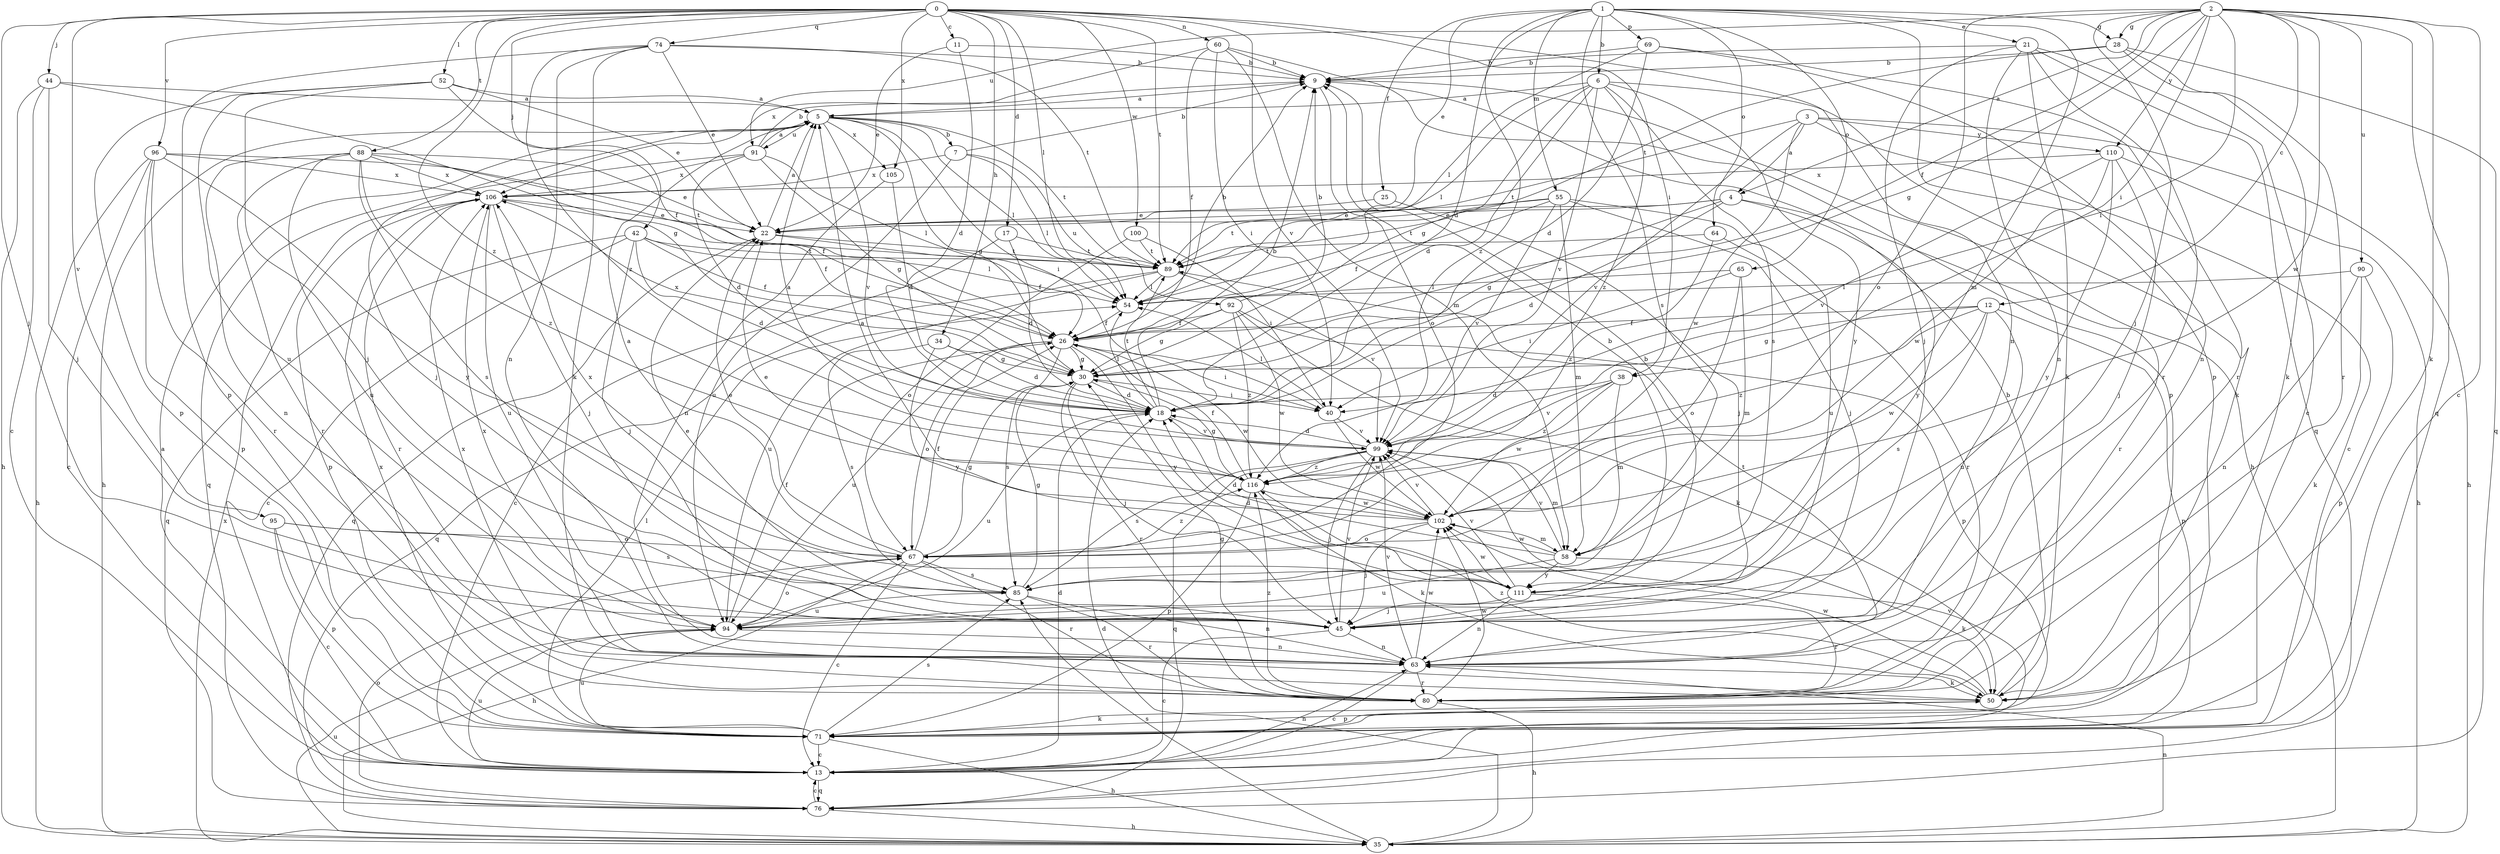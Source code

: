 strict digraph  {
0;
1;
2;
3;
4;
5;
6;
7;
9;
11;
12;
13;
17;
18;
21;
22;
25;
26;
28;
30;
34;
35;
38;
40;
42;
44;
45;
50;
52;
54;
55;
58;
60;
63;
64;
65;
67;
69;
71;
74;
76;
80;
85;
88;
89;
90;
91;
92;
94;
95;
96;
99;
100;
102;
105;
106;
110;
111;
116;
0 -> 11  [label=c];
0 -> 17  [label=d];
0 -> 34  [label=h];
0 -> 38  [label=i];
0 -> 42  [label=j];
0 -> 44  [label=j];
0 -> 45  [label=j];
0 -> 52  [label=l];
0 -> 54  [label=l];
0 -> 60  [label=n];
0 -> 63  [label=n];
0 -> 74  [label=q];
0 -> 88  [label=t];
0 -> 89  [label=t];
0 -> 95  [label=v];
0 -> 96  [label=v];
0 -> 99  [label=v];
0 -> 100  [label=w];
0 -> 105  [label=x];
0 -> 116  [label=z];
1 -> 6  [label=b];
1 -> 18  [label=d];
1 -> 21  [label=e];
1 -> 22  [label=e];
1 -> 25  [label=f];
1 -> 28  [label=g];
1 -> 55  [label=m];
1 -> 58  [label=m];
1 -> 64  [label=o];
1 -> 65  [label=o];
1 -> 69  [label=p];
1 -> 71  [label=p];
1 -> 85  [label=s];
1 -> 116  [label=z];
2 -> 4  [label=a];
2 -> 12  [label=c];
2 -> 13  [label=c];
2 -> 26  [label=f];
2 -> 28  [label=g];
2 -> 30  [label=g];
2 -> 38  [label=i];
2 -> 40  [label=i];
2 -> 45  [label=j];
2 -> 50  [label=k];
2 -> 67  [label=o];
2 -> 76  [label=q];
2 -> 90  [label=u];
2 -> 91  [label=u];
2 -> 102  [label=w];
2 -> 110  [label=y];
3 -> 4  [label=a];
3 -> 13  [label=c];
3 -> 35  [label=h];
3 -> 89  [label=t];
3 -> 99  [label=v];
3 -> 102  [label=w];
3 -> 110  [label=y];
4 -> 18  [label=d];
4 -> 22  [label=e];
4 -> 30  [label=g];
4 -> 80  [label=r];
4 -> 89  [label=t];
4 -> 111  [label=y];
5 -> 7  [label=b];
5 -> 30  [label=g];
5 -> 35  [label=h];
5 -> 40  [label=i];
5 -> 45  [label=j];
5 -> 54  [label=l];
5 -> 89  [label=t];
5 -> 91  [label=u];
5 -> 99  [label=v];
5 -> 105  [label=x];
6 -> 5  [label=a];
6 -> 18  [label=d];
6 -> 30  [label=g];
6 -> 50  [label=k];
6 -> 54  [label=l];
6 -> 85  [label=s];
6 -> 99  [label=v];
6 -> 111  [label=y];
6 -> 116  [label=z];
7 -> 9  [label=b];
7 -> 54  [label=l];
7 -> 92  [label=u];
7 -> 94  [label=u];
7 -> 106  [label=x];
9 -> 5  [label=a];
9 -> 35  [label=h];
9 -> 67  [label=o];
11 -> 9  [label=b];
11 -> 18  [label=d];
11 -> 22  [label=e];
12 -> 26  [label=f];
12 -> 30  [label=g];
12 -> 71  [label=p];
12 -> 85  [label=s];
12 -> 94  [label=u];
12 -> 102  [label=w];
12 -> 116  [label=z];
13 -> 5  [label=a];
13 -> 18  [label=d];
13 -> 63  [label=n];
13 -> 76  [label=q];
13 -> 94  [label=u];
13 -> 99  [label=v];
17 -> 13  [label=c];
17 -> 18  [label=d];
17 -> 89  [label=t];
18 -> 9  [label=b];
18 -> 54  [label=l];
18 -> 89  [label=t];
18 -> 94  [label=u];
18 -> 99  [label=v];
21 -> 9  [label=b];
21 -> 13  [label=c];
21 -> 45  [label=j];
21 -> 50  [label=k];
21 -> 63  [label=n];
21 -> 76  [label=q];
21 -> 80  [label=r];
22 -> 5  [label=a];
22 -> 26  [label=f];
22 -> 76  [label=q];
22 -> 89  [label=t];
25 -> 22  [label=e];
25 -> 45  [label=j];
26 -> 30  [label=g];
26 -> 40  [label=i];
26 -> 67  [label=o];
26 -> 85  [label=s];
26 -> 94  [label=u];
26 -> 102  [label=w];
26 -> 111  [label=y];
28 -> 9  [label=b];
28 -> 50  [label=k];
28 -> 76  [label=q];
28 -> 80  [label=r];
28 -> 89  [label=t];
30 -> 18  [label=d];
30 -> 40  [label=i];
30 -> 45  [label=j];
30 -> 80  [label=r];
30 -> 106  [label=x];
34 -> 18  [label=d];
34 -> 30  [label=g];
34 -> 85  [label=s];
34 -> 111  [label=y];
35 -> 18  [label=d];
35 -> 63  [label=n];
35 -> 85  [label=s];
35 -> 94  [label=u];
35 -> 106  [label=x];
38 -> 18  [label=d];
38 -> 58  [label=m];
38 -> 99  [label=v];
38 -> 102  [label=w];
38 -> 116  [label=z];
40 -> 54  [label=l];
40 -> 99  [label=v];
40 -> 102  [label=w];
42 -> 13  [label=c];
42 -> 18  [label=d];
42 -> 26  [label=f];
42 -> 45  [label=j];
42 -> 54  [label=l];
42 -> 76  [label=q];
42 -> 89  [label=t];
44 -> 5  [label=a];
44 -> 13  [label=c];
44 -> 30  [label=g];
44 -> 35  [label=h];
44 -> 45  [label=j];
45 -> 9  [label=b];
45 -> 13  [label=c];
45 -> 22  [label=e];
45 -> 63  [label=n];
45 -> 99  [label=v];
50 -> 9  [label=b];
50 -> 71  [label=p];
50 -> 102  [label=w];
50 -> 106  [label=x];
50 -> 116  [label=z];
52 -> 5  [label=a];
52 -> 22  [label=e];
52 -> 26  [label=f];
52 -> 45  [label=j];
52 -> 71  [label=p];
52 -> 94  [label=u];
54 -> 9  [label=b];
54 -> 26  [label=f];
55 -> 22  [label=e];
55 -> 26  [label=f];
55 -> 45  [label=j];
55 -> 58  [label=m];
55 -> 89  [label=t];
55 -> 94  [label=u];
55 -> 99  [label=v];
58 -> 18  [label=d];
58 -> 50  [label=k];
58 -> 94  [label=u];
58 -> 99  [label=v];
58 -> 102  [label=w];
58 -> 111  [label=y];
60 -> 9  [label=b];
60 -> 26  [label=f];
60 -> 40  [label=i];
60 -> 58  [label=m];
60 -> 71  [label=p];
60 -> 106  [label=x];
63 -> 13  [label=c];
63 -> 50  [label=k];
63 -> 80  [label=r];
63 -> 89  [label=t];
63 -> 99  [label=v];
63 -> 102  [label=w];
63 -> 106  [label=x];
64 -> 80  [label=r];
64 -> 89  [label=t];
64 -> 116  [label=z];
65 -> 40  [label=i];
65 -> 54  [label=l];
65 -> 58  [label=m];
65 -> 67  [label=o];
67 -> 5  [label=a];
67 -> 13  [label=c];
67 -> 22  [label=e];
67 -> 26  [label=f];
67 -> 30  [label=g];
67 -> 35  [label=h];
67 -> 80  [label=r];
67 -> 85  [label=s];
67 -> 106  [label=x];
67 -> 116  [label=z];
69 -> 9  [label=b];
69 -> 18  [label=d];
69 -> 54  [label=l];
69 -> 63  [label=n];
69 -> 80  [label=r];
71 -> 13  [label=c];
71 -> 35  [label=h];
71 -> 50  [label=k];
71 -> 54  [label=l];
71 -> 85  [label=s];
71 -> 94  [label=u];
71 -> 106  [label=x];
74 -> 9  [label=b];
74 -> 22  [label=e];
74 -> 50  [label=k];
74 -> 63  [label=n];
74 -> 71  [label=p];
74 -> 89  [label=t];
74 -> 116  [label=z];
76 -> 13  [label=c];
76 -> 35  [label=h];
76 -> 67  [label=o];
80 -> 30  [label=g];
80 -> 35  [label=h];
80 -> 102  [label=w];
80 -> 116  [label=z];
85 -> 30  [label=g];
85 -> 63  [label=n];
85 -> 80  [label=r];
85 -> 94  [label=u];
88 -> 22  [label=e];
88 -> 26  [label=f];
88 -> 63  [label=n];
88 -> 80  [label=r];
88 -> 85  [label=s];
88 -> 94  [label=u];
88 -> 106  [label=x];
88 -> 116  [label=z];
89 -> 54  [label=l];
89 -> 76  [label=q];
89 -> 94  [label=u];
89 -> 99  [label=v];
90 -> 50  [label=k];
90 -> 54  [label=l];
90 -> 63  [label=n];
90 -> 71  [label=p];
91 -> 5  [label=a];
91 -> 9  [label=b];
91 -> 18  [label=d];
91 -> 30  [label=g];
91 -> 54  [label=l];
91 -> 76  [label=q];
91 -> 106  [label=x];
92 -> 9  [label=b];
92 -> 26  [label=f];
92 -> 30  [label=g];
92 -> 50  [label=k];
92 -> 71  [label=p];
92 -> 102  [label=w];
92 -> 116  [label=z];
94 -> 26  [label=f];
94 -> 63  [label=n];
94 -> 67  [label=o];
95 -> 13  [label=c];
95 -> 67  [label=o];
95 -> 71  [label=p];
95 -> 85  [label=s];
96 -> 13  [label=c];
96 -> 35  [label=h];
96 -> 71  [label=p];
96 -> 80  [label=r];
96 -> 89  [label=t];
96 -> 106  [label=x];
96 -> 111  [label=y];
99 -> 5  [label=a];
99 -> 18  [label=d];
99 -> 45  [label=j];
99 -> 58  [label=m];
99 -> 76  [label=q];
99 -> 85  [label=s];
99 -> 116  [label=z];
100 -> 40  [label=i];
100 -> 67  [label=o];
100 -> 89  [label=t];
102 -> 5  [label=a];
102 -> 22  [label=e];
102 -> 45  [label=j];
102 -> 58  [label=m];
102 -> 67  [label=o];
102 -> 99  [label=v];
105 -> 18  [label=d];
105 -> 63  [label=n];
106 -> 22  [label=e];
106 -> 26  [label=f];
106 -> 45  [label=j];
106 -> 71  [label=p];
106 -> 80  [label=r];
106 -> 94  [label=u];
110 -> 35  [label=h];
110 -> 45  [label=j];
110 -> 99  [label=v];
110 -> 102  [label=w];
110 -> 106  [label=x];
110 -> 111  [label=y];
111 -> 9  [label=b];
111 -> 18  [label=d];
111 -> 45  [label=j];
111 -> 63  [label=n];
111 -> 80  [label=r];
111 -> 99  [label=v];
111 -> 102  [label=w];
116 -> 26  [label=f];
116 -> 30  [label=g];
116 -> 50  [label=k];
116 -> 71  [label=p];
116 -> 102  [label=w];
}
